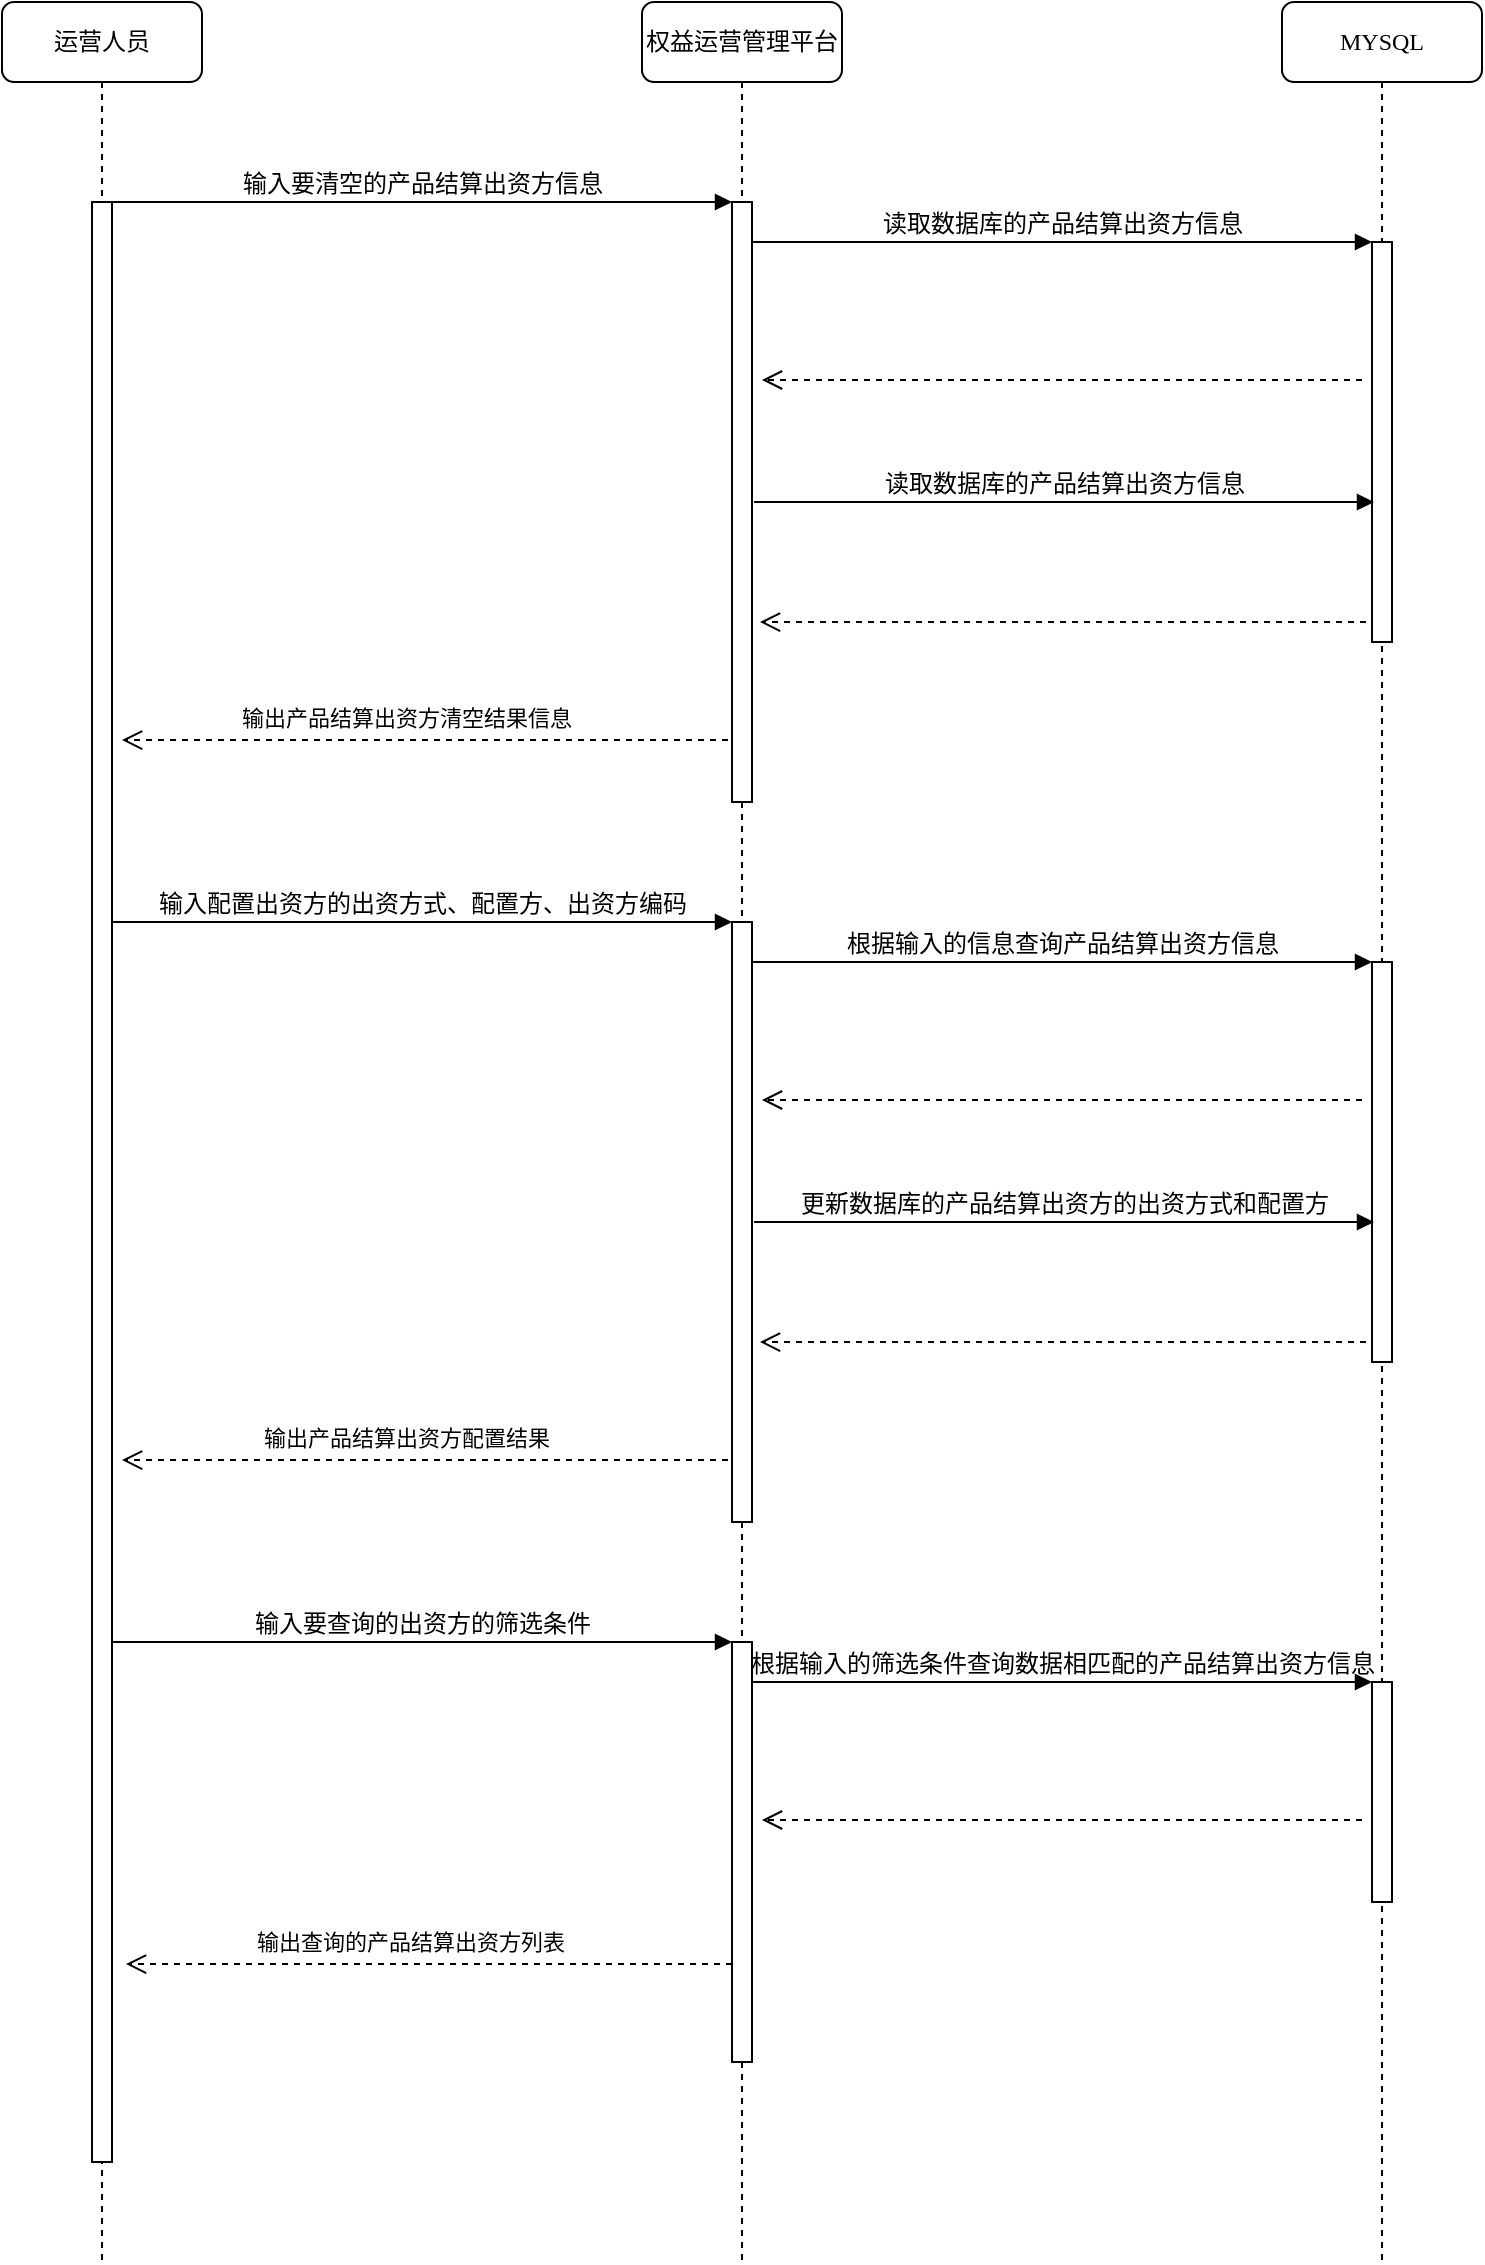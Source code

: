 <mxfile version="14.4.3" type="github" pages="7">
  <diagram name="产品结算出资方清空配置" id="13e1069c-82ec-6db2-03f1-153e76fe0fe0">
    <mxGraphModel dx="2042" dy="582" grid="1" gridSize="10" guides="1" tooltips="1" connect="1" arrows="1" fold="1" page="1" pageScale="1" pageWidth="1100" pageHeight="850" background="#ffffff" math="0" shadow="0">
      <root>
        <mxCell id="0" />
        <mxCell id="1" parent="0" />
        <mxCell id="7baba1c4bc27f4b0-2" value="权益运营管理平台" style="shape=umlLifeline;perimeter=lifelinePerimeter;whiteSpace=wrap;html=1;container=1;collapsible=0;recursiveResize=0;outlineConnect=0;rounded=1;shadow=0;comic=0;labelBackgroundColor=none;strokeWidth=1;fontFamily=Verdana;fontSize=12;align=center;" parent="1" vertex="1">
          <mxGeometry x="240" y="80" width="100" height="1130" as="geometry" />
        </mxCell>
        <mxCell id="7baba1c4bc27f4b0-10" value="" style="html=1;points=[];perimeter=orthogonalPerimeter;rounded=0;shadow=0;comic=0;labelBackgroundColor=none;strokeWidth=1;fontFamily=Verdana;fontSize=12;align=center;" parent="7baba1c4bc27f4b0-2" vertex="1">
          <mxGeometry x="45" y="100" width="10" height="300" as="geometry" />
        </mxCell>
        <mxCell id="7baba1c4bc27f4b0-3" value="MYSQL" style="shape=umlLifeline;perimeter=lifelinePerimeter;whiteSpace=wrap;html=1;container=1;collapsible=0;recursiveResize=0;outlineConnect=0;rounded=1;shadow=0;comic=0;labelBackgroundColor=none;strokeWidth=1;fontFamily=Verdana;fontSize=12;align=center;" parent="1" vertex="1">
          <mxGeometry x="560" y="80" width="100" height="1130" as="geometry" />
        </mxCell>
        <mxCell id="7baba1c4bc27f4b0-13" value="" style="html=1;points=[];perimeter=orthogonalPerimeter;rounded=0;shadow=0;comic=0;labelBackgroundColor=none;strokeWidth=1;fontFamily=Verdana;fontSize=12;align=center;" parent="7baba1c4bc27f4b0-3" vertex="1">
          <mxGeometry x="45" y="120" width="10" height="200" as="geometry" />
        </mxCell>
        <mxCell id="7baba1c4bc27f4b0-8" value="运营人员" style="shape=umlLifeline;perimeter=lifelinePerimeter;whiteSpace=wrap;html=1;container=1;collapsible=0;recursiveResize=0;outlineConnect=0;rounded=1;shadow=0;comic=0;labelBackgroundColor=none;strokeWidth=1;fontFamily=Verdana;fontSize=12;align=center;" parent="1" vertex="1">
          <mxGeometry x="-80" y="80" width="100" height="1130" as="geometry" />
        </mxCell>
        <mxCell id="7baba1c4bc27f4b0-9" value="" style="html=1;points=[];perimeter=orthogonalPerimeter;rounded=0;shadow=0;comic=0;labelBackgroundColor=none;strokeWidth=1;fontFamily=Verdana;fontSize=12;align=center;" parent="7baba1c4bc27f4b0-8" vertex="1">
          <mxGeometry x="45" y="100" width="10" height="980" as="geometry" />
        </mxCell>
        <mxCell id="7baba1c4bc27f4b0-11" value="输入要清空的产品结算出资方信息" style="html=1;verticalAlign=bottom;endArrow=block;entryX=0;entryY=0;labelBackgroundColor=none;fontFamily=Verdana;fontSize=12;edgeStyle=elbowEdgeStyle;elbow=vertical;" parent="1" source="7baba1c4bc27f4b0-9" target="7baba1c4bc27f4b0-10" edge="1">
          <mxGeometry relative="1" as="geometry">
            <mxPoint x="220" y="190" as="sourcePoint" />
          </mxGeometry>
        </mxCell>
        <mxCell id="7baba1c4bc27f4b0-14" value="读取数据库的产品结算出资方信息" style="html=1;verticalAlign=bottom;endArrow=block;entryX=0;entryY=0;labelBackgroundColor=none;fontFamily=Verdana;fontSize=12;edgeStyle=elbowEdgeStyle;elbow=vertical;" parent="1" source="7baba1c4bc27f4b0-10" target="7baba1c4bc27f4b0-13" edge="1">
          <mxGeometry relative="1" as="geometry">
            <mxPoint x="370" y="200" as="sourcePoint" />
          </mxGeometry>
        </mxCell>
        <mxCell id="QOEBCdGg7BkUxKvmKy8q-4" value="" style="html=1;verticalAlign=bottom;endArrow=open;dashed=1;endSize=8;" parent="1" edge="1">
          <mxGeometry relative="1" as="geometry">
            <mxPoint x="600" y="269" as="sourcePoint" />
            <mxPoint x="300" y="269" as="targetPoint" />
          </mxGeometry>
        </mxCell>
        <mxCell id="QOEBCdGg7BkUxKvmKy8q-6" value="读取数据库的产品结算出资方信息" style="html=1;verticalAlign=bottom;endArrow=block;entryX=0;entryY=0;labelBackgroundColor=none;fontFamily=Verdana;fontSize=12;edgeStyle=elbowEdgeStyle;elbow=vertical;" parent="1" edge="1">
          <mxGeometry relative="1" as="geometry">
            <mxPoint x="296" y="330" as="sourcePoint" />
            <mxPoint x="606" y="330.0" as="targetPoint" />
          </mxGeometry>
        </mxCell>
        <mxCell id="QOEBCdGg7BkUxKvmKy8q-7" value="" style="html=1;verticalAlign=bottom;endArrow=open;dashed=1;endSize=8;entryX=1.2;entryY=0.387;entryDx=0;entryDy=0;entryPerimeter=0;" parent="1" edge="1">
          <mxGeometry relative="1" as="geometry">
            <mxPoint x="602" y="390" as="sourcePoint" />
            <mxPoint x="299" y="390.01" as="targetPoint" />
          </mxGeometry>
        </mxCell>
        <mxCell id="QOEBCdGg7BkUxKvmKy8q-10" value="" style="html=1;verticalAlign=bottom;endArrow=open;dashed=1;endSize=8;entryX=1.2;entryY=0.387;entryDx=0;entryDy=0;entryPerimeter=0;" parent="1" edge="1">
          <mxGeometry relative="1" as="geometry">
            <mxPoint x="283" y="449" as="sourcePoint" />
            <mxPoint x="-20" y="449.01" as="targetPoint" />
          </mxGeometry>
        </mxCell>
        <mxCell id="QOEBCdGg7BkUxKvmKy8q-11" value="输出产品结算出资方清空结果信息" style="edgeLabel;html=1;align=center;verticalAlign=middle;resizable=0;points=[];" parent="QOEBCdGg7BkUxKvmKy8q-10" vertex="1" connectable="0">
          <mxGeometry x="0.102" y="-1" relative="1" as="geometry">
            <mxPoint x="6" y="-10.01" as="offset" />
          </mxGeometry>
        </mxCell>
        <mxCell id="QOEBCdGg7BkUxKvmKy8q-17" value="" style="html=1;points=[];perimeter=orthogonalPerimeter;rounded=0;shadow=0;comic=0;labelBackgroundColor=none;strokeWidth=1;fontFamily=Verdana;fontSize=12;align=center;" parent="1" vertex="1">
          <mxGeometry x="285" y="540" width="10" height="300" as="geometry" />
        </mxCell>
        <mxCell id="QOEBCdGg7BkUxKvmKy8q-18" value="" style="html=1;points=[];perimeter=orthogonalPerimeter;rounded=0;shadow=0;comic=0;labelBackgroundColor=none;strokeWidth=1;fontFamily=Verdana;fontSize=12;align=center;" parent="1" vertex="1">
          <mxGeometry x="605" y="560" width="10" height="200" as="geometry" />
        </mxCell>
        <mxCell id="QOEBCdGg7BkUxKvmKy8q-19" value="输入配置出资方的出资方式、配置方、出资方编码" style="html=1;verticalAlign=bottom;endArrow=block;entryX=0;entryY=0;labelBackgroundColor=none;fontFamily=Verdana;fontSize=12;edgeStyle=elbowEdgeStyle;elbow=vertical;" parent="1" target="QOEBCdGg7BkUxKvmKy8q-17" edge="1">
          <mxGeometry relative="1" as="geometry">
            <mxPoint x="-25" y="540" as="sourcePoint" />
          </mxGeometry>
        </mxCell>
        <mxCell id="QOEBCdGg7BkUxKvmKy8q-20" value="根据输入的信息查询产品结算出资方信息" style="html=1;verticalAlign=bottom;endArrow=block;entryX=0;entryY=0;labelBackgroundColor=none;fontFamily=Verdana;fontSize=12;edgeStyle=elbowEdgeStyle;elbow=vertical;" parent="1" source="QOEBCdGg7BkUxKvmKy8q-17" target="QOEBCdGg7BkUxKvmKy8q-18" edge="1">
          <mxGeometry relative="1" as="geometry">
            <mxPoint x="370" y="560" as="sourcePoint" />
          </mxGeometry>
        </mxCell>
        <mxCell id="QOEBCdGg7BkUxKvmKy8q-21" value="" style="html=1;verticalAlign=bottom;endArrow=open;dashed=1;endSize=8;" parent="1" edge="1">
          <mxGeometry relative="1" as="geometry">
            <mxPoint x="600" y="629" as="sourcePoint" />
            <mxPoint x="300" y="629" as="targetPoint" />
          </mxGeometry>
        </mxCell>
        <mxCell id="QOEBCdGg7BkUxKvmKy8q-22" value="更新数据库的产品结算出资方的出资方式和配置方" style="html=1;verticalAlign=bottom;endArrow=block;entryX=0;entryY=0;labelBackgroundColor=none;fontFamily=Verdana;fontSize=12;edgeStyle=elbowEdgeStyle;elbow=vertical;" parent="1" edge="1">
          <mxGeometry relative="1" as="geometry">
            <mxPoint x="296" y="690" as="sourcePoint" />
            <mxPoint x="606" y="690.0" as="targetPoint" />
          </mxGeometry>
        </mxCell>
        <mxCell id="QOEBCdGg7BkUxKvmKy8q-23" value="" style="html=1;verticalAlign=bottom;endArrow=open;dashed=1;endSize=8;entryX=1.2;entryY=0.387;entryDx=0;entryDy=0;entryPerimeter=0;" parent="1" edge="1">
          <mxGeometry relative="1" as="geometry">
            <mxPoint x="602" y="750" as="sourcePoint" />
            <mxPoint x="299" y="750.01" as="targetPoint" />
          </mxGeometry>
        </mxCell>
        <mxCell id="QOEBCdGg7BkUxKvmKy8q-24" value="" style="html=1;verticalAlign=bottom;endArrow=open;dashed=1;endSize=8;entryX=1.2;entryY=0.387;entryDx=0;entryDy=0;entryPerimeter=0;" parent="1" edge="1">
          <mxGeometry relative="1" as="geometry">
            <mxPoint x="283" y="809" as="sourcePoint" />
            <mxPoint x="-20" y="809.01" as="targetPoint" />
          </mxGeometry>
        </mxCell>
        <mxCell id="QOEBCdGg7BkUxKvmKy8q-25" value="输出产品结算出资方配置结果" style="edgeLabel;html=1;align=center;verticalAlign=middle;resizable=0;points=[];" parent="QOEBCdGg7BkUxKvmKy8q-24" vertex="1" connectable="0">
          <mxGeometry x="0.102" y="-1" relative="1" as="geometry">
            <mxPoint x="6" y="-10.01" as="offset" />
          </mxGeometry>
        </mxCell>
        <mxCell id="QOEBCdGg7BkUxKvmKy8q-35" value="" style="html=1;points=[];perimeter=orthogonalPerimeter;rounded=0;shadow=0;comic=0;labelBackgroundColor=none;strokeWidth=1;fontFamily=Verdana;fontSize=12;align=center;" parent="1" vertex="1">
          <mxGeometry x="285" y="900" width="10" height="210" as="geometry" />
        </mxCell>
        <mxCell id="QOEBCdGg7BkUxKvmKy8q-36" value="" style="html=1;points=[];perimeter=orthogonalPerimeter;rounded=0;shadow=0;comic=0;labelBackgroundColor=none;strokeWidth=1;fontFamily=Verdana;fontSize=12;align=center;" parent="1" vertex="1">
          <mxGeometry x="605" y="920" width="10" height="110" as="geometry" />
        </mxCell>
        <mxCell id="QOEBCdGg7BkUxKvmKy8q-37" value="输入要查询的出资方的筛选条件" style="html=1;verticalAlign=bottom;endArrow=block;entryX=0;entryY=0;labelBackgroundColor=none;fontFamily=Verdana;fontSize=12;edgeStyle=elbowEdgeStyle;elbow=vertical;" parent="1" target="QOEBCdGg7BkUxKvmKy8q-35" edge="1">
          <mxGeometry relative="1" as="geometry">
            <mxPoint x="-25" y="900" as="sourcePoint" />
          </mxGeometry>
        </mxCell>
        <mxCell id="QOEBCdGg7BkUxKvmKy8q-38" value="根据输入的筛选条件查询数据相匹配的产品结算出资方信息" style="html=1;verticalAlign=bottom;endArrow=block;entryX=0;entryY=0;labelBackgroundColor=none;fontFamily=Verdana;fontSize=12;edgeStyle=elbowEdgeStyle;elbow=vertical;" parent="1" source="QOEBCdGg7BkUxKvmKy8q-35" target="QOEBCdGg7BkUxKvmKy8q-36" edge="1">
          <mxGeometry relative="1" as="geometry">
            <mxPoint x="370" y="920" as="sourcePoint" />
          </mxGeometry>
        </mxCell>
        <mxCell id="QOEBCdGg7BkUxKvmKy8q-39" value="" style="html=1;verticalAlign=bottom;endArrow=open;dashed=1;endSize=8;" parent="1" edge="1">
          <mxGeometry relative="1" as="geometry">
            <mxPoint x="600" y="989" as="sourcePoint" />
            <mxPoint x="300" y="989" as="targetPoint" />
          </mxGeometry>
        </mxCell>
        <mxCell id="QOEBCdGg7BkUxKvmKy8q-42" value="" style="html=1;verticalAlign=bottom;endArrow=open;dashed=1;endSize=8;entryX=1.2;entryY=0.387;entryDx=0;entryDy=0;entryPerimeter=0;" parent="1" edge="1">
          <mxGeometry relative="1" as="geometry">
            <mxPoint x="285" y="1061" as="sourcePoint" />
            <mxPoint x="-18" y="1061.01" as="targetPoint" />
          </mxGeometry>
        </mxCell>
        <mxCell id="QOEBCdGg7BkUxKvmKy8q-43" value="输出查询的产品结算出资方列表" style="edgeLabel;html=1;align=center;verticalAlign=middle;resizable=0;points=[];" parent="QOEBCdGg7BkUxKvmKy8q-42" vertex="1" connectable="0">
          <mxGeometry x="0.102" y="-1" relative="1" as="geometry">
            <mxPoint x="6" y="-10.01" as="offset" />
          </mxGeometry>
        </mxCell>
      </root>
    </mxGraphModel>
  </diagram>
  <diagram id="PsRtgLJzF0TQro7y4MLt" name="结算出资方导入功能">
    <mxGraphModel dx="1769" dy="582" grid="1" gridSize="10" guides="1" tooltips="1" connect="1" arrows="1" fold="1" page="1" pageScale="1" pageWidth="827" pageHeight="1169" math="0" shadow="0">
      <root>
        <mxCell id="k_qzTdcDjcWE_h4hIg0c-0" />
        <mxCell id="k_qzTdcDjcWE_h4hIg0c-1" parent="k_qzTdcDjcWE_h4hIg0c-0" />
        <mxCell id="rMkSkto-XCq4qBdDDRPG-0" value="权益运营管理平台" style="shape=umlLifeline;perimeter=lifelinePerimeter;whiteSpace=wrap;html=1;container=1;collapsible=0;recursiveResize=0;outlineConnect=0;rounded=1;shadow=0;comic=0;labelBackgroundColor=none;strokeWidth=1;fontFamily=Verdana;fontSize=12;align=center;" parent="k_qzTdcDjcWE_h4hIg0c-1" vertex="1">
          <mxGeometry x="240" y="80" width="100" height="1130" as="geometry" />
        </mxCell>
        <mxCell id="rMkSkto-XCq4qBdDDRPG-1" value="" style="html=1;points=[];perimeter=orthogonalPerimeter;rounded=0;shadow=0;comic=0;labelBackgroundColor=none;strokeWidth=1;fontFamily=Verdana;fontSize=12;align=center;" parent="rMkSkto-XCq4qBdDDRPG-0" vertex="1">
          <mxGeometry x="45" y="100" width="10" height="180" as="geometry" />
        </mxCell>
        <mxCell id="rMkSkto-XCq4qBdDDRPG-2" value="MYSQL" style="shape=umlLifeline;perimeter=lifelinePerimeter;whiteSpace=wrap;html=1;container=1;collapsible=0;recursiveResize=0;outlineConnect=0;rounded=1;shadow=0;comic=0;labelBackgroundColor=none;strokeWidth=1;fontFamily=Verdana;fontSize=12;align=center;" parent="k_qzTdcDjcWE_h4hIg0c-1" vertex="1">
          <mxGeometry x="560" y="80" width="100" height="1130" as="geometry" />
        </mxCell>
        <mxCell id="rMkSkto-XCq4qBdDDRPG-3" value="" style="html=1;points=[];perimeter=orthogonalPerimeter;rounded=0;shadow=0;comic=0;labelBackgroundColor=none;strokeWidth=1;fontFamily=Verdana;fontSize=12;align=center;" parent="rMkSkto-XCq4qBdDDRPG-2" vertex="1">
          <mxGeometry x="45" y="120" width="10" height="110" as="geometry" />
        </mxCell>
        <mxCell id="rMkSkto-XCq4qBdDDRPG-4" value="运营人员" style="shape=umlLifeline;perimeter=lifelinePerimeter;whiteSpace=wrap;html=1;container=1;collapsible=0;recursiveResize=0;outlineConnect=0;rounded=1;shadow=0;comic=0;labelBackgroundColor=none;strokeWidth=1;fontFamily=Verdana;fontSize=12;align=center;" parent="k_qzTdcDjcWE_h4hIg0c-1" vertex="1">
          <mxGeometry x="-80" y="80" width="100" height="1130" as="geometry" />
        </mxCell>
        <mxCell id="rMkSkto-XCq4qBdDDRPG-5" value="" style="html=1;points=[];perimeter=orthogonalPerimeter;rounded=0;shadow=0;comic=0;labelBackgroundColor=none;strokeWidth=1;fontFamily=Verdana;fontSize=12;align=center;" parent="rMkSkto-XCq4qBdDDRPG-4" vertex="1">
          <mxGeometry x="45" y="100" width="10" height="980" as="geometry" />
        </mxCell>
        <mxCell id="rMkSkto-XCq4qBdDDRPG-6" value="输入要下载的结算出资方导入模版编码" style="html=1;verticalAlign=bottom;endArrow=block;entryX=0;entryY=0;labelBackgroundColor=none;fontFamily=Verdana;fontSize=12;edgeStyle=elbowEdgeStyle;elbow=vertical;" parent="k_qzTdcDjcWE_h4hIg0c-1" source="rMkSkto-XCq4qBdDDRPG-5" target="rMkSkto-XCq4qBdDDRPG-1" edge="1">
          <mxGeometry relative="1" as="geometry">
            <mxPoint x="220" y="190" as="sourcePoint" />
          </mxGeometry>
        </mxCell>
        <mxCell id="rMkSkto-XCq4qBdDDRPG-7" value="根据输入的结算出资方导入模版编码&lt;br&gt;查询数据相对应的导入模板文件" style="html=1;verticalAlign=bottom;endArrow=block;entryX=0;entryY=0;labelBackgroundColor=none;fontFamily=Verdana;fontSize=12;edgeStyle=elbowEdgeStyle;elbow=vertical;" parent="k_qzTdcDjcWE_h4hIg0c-1" source="rMkSkto-XCq4qBdDDRPG-1" target="rMkSkto-XCq4qBdDDRPG-3" edge="1">
          <mxGeometry relative="1" as="geometry">
            <mxPoint x="370" y="200" as="sourcePoint" />
          </mxGeometry>
        </mxCell>
        <mxCell id="rMkSkto-XCq4qBdDDRPG-8" value="" style="html=1;verticalAlign=bottom;endArrow=open;dashed=1;endSize=8;" parent="k_qzTdcDjcWE_h4hIg0c-1" edge="1">
          <mxGeometry relative="1" as="geometry">
            <mxPoint x="600" y="269" as="sourcePoint" />
            <mxPoint x="300" y="269" as="targetPoint" />
          </mxGeometry>
        </mxCell>
        <mxCell id="rMkSkto-XCq4qBdDDRPG-11" value="" style="html=1;verticalAlign=bottom;endArrow=open;dashed=1;endSize=8;entryX=1.2;entryY=0.387;entryDx=0;entryDy=0;entryPerimeter=0;" parent="k_qzTdcDjcWE_h4hIg0c-1" edge="1">
          <mxGeometry relative="1" as="geometry">
            <mxPoint x="278" y="340" as="sourcePoint" />
            <mxPoint x="-25" y="340.01" as="targetPoint" />
          </mxGeometry>
        </mxCell>
        <mxCell id="rMkSkto-XCq4qBdDDRPG-12" value="输出结算出资方导入模版文件" style="edgeLabel;html=1;align=center;verticalAlign=middle;resizable=0;points=[];" parent="rMkSkto-XCq4qBdDDRPG-11" vertex="1" connectable="0">
          <mxGeometry x="0.102" y="-1" relative="1" as="geometry">
            <mxPoint x="6" y="-10.01" as="offset" />
          </mxGeometry>
        </mxCell>
        <mxCell id="rMkSkto-XCq4qBdDDRPG-13" value="" style="html=1;points=[];perimeter=orthogonalPerimeter;rounded=0;shadow=0;comic=0;labelBackgroundColor=none;strokeWidth=1;fontFamily=Verdana;fontSize=12;align=center;" parent="k_qzTdcDjcWE_h4hIg0c-1" vertex="1">
          <mxGeometry x="285" y="468" width="10" height="300" as="geometry" />
        </mxCell>
        <mxCell id="rMkSkto-XCq4qBdDDRPG-14" value="" style="html=1;points=[];perimeter=orthogonalPerimeter;rounded=0;shadow=0;comic=0;labelBackgroundColor=none;strokeWidth=1;fontFamily=Verdana;fontSize=12;align=center;" parent="k_qzTdcDjcWE_h4hIg0c-1" vertex="1">
          <mxGeometry x="605" y="488" width="10" height="200" as="geometry" />
        </mxCell>
        <mxCell id="rMkSkto-XCq4qBdDDRPG-15" value="输入要导入的结算出资方文件" style="html=1;verticalAlign=bottom;endArrow=block;entryX=0;entryY=0;labelBackgroundColor=none;fontFamily=Verdana;fontSize=12;edgeStyle=elbowEdgeStyle;elbow=vertical;" parent="k_qzTdcDjcWE_h4hIg0c-1" target="rMkSkto-XCq4qBdDDRPG-13" edge="1">
          <mxGeometry relative="1" as="geometry">
            <mxPoint x="-25" y="468" as="sourcePoint" />
          </mxGeometry>
        </mxCell>
        <mxCell id="rMkSkto-XCq4qBdDDRPG-16" value="读取数据库的产品信息" style="html=1;verticalAlign=bottom;endArrow=block;entryX=0;entryY=0;labelBackgroundColor=none;fontFamily=Verdana;fontSize=12;edgeStyle=elbowEdgeStyle;elbow=vertical;" parent="k_qzTdcDjcWE_h4hIg0c-1" source="rMkSkto-XCq4qBdDDRPG-13" target="rMkSkto-XCq4qBdDDRPG-14" edge="1">
          <mxGeometry relative="1" as="geometry">
            <mxPoint x="370" y="488" as="sourcePoint" />
          </mxGeometry>
        </mxCell>
        <mxCell id="rMkSkto-XCq4qBdDDRPG-17" value="" style="html=1;verticalAlign=bottom;endArrow=open;dashed=1;endSize=8;" parent="k_qzTdcDjcWE_h4hIg0c-1" edge="1">
          <mxGeometry relative="1" as="geometry">
            <mxPoint x="600" y="557" as="sourcePoint" />
            <mxPoint x="300" y="557" as="targetPoint" />
          </mxGeometry>
        </mxCell>
        <mxCell id="rMkSkto-XCq4qBdDDRPG-18" value="将结算出资方的数据写入到数据中" style="html=1;verticalAlign=bottom;endArrow=block;entryX=0;entryY=0;labelBackgroundColor=none;fontFamily=Verdana;fontSize=12;edgeStyle=elbowEdgeStyle;elbow=vertical;" parent="k_qzTdcDjcWE_h4hIg0c-1" edge="1">
          <mxGeometry relative="1" as="geometry">
            <mxPoint x="296" y="618" as="sourcePoint" />
            <mxPoint x="606" y="618.0" as="targetPoint" />
          </mxGeometry>
        </mxCell>
        <mxCell id="rMkSkto-XCq4qBdDDRPG-19" value="" style="html=1;verticalAlign=bottom;endArrow=open;dashed=1;endSize=8;entryX=1.2;entryY=0.387;entryDx=0;entryDy=0;entryPerimeter=0;" parent="k_qzTdcDjcWE_h4hIg0c-1" edge="1">
          <mxGeometry relative="1" as="geometry">
            <mxPoint x="602" y="678" as="sourcePoint" />
            <mxPoint x="299" y="678.01" as="targetPoint" />
          </mxGeometry>
        </mxCell>
        <mxCell id="rMkSkto-XCq4qBdDDRPG-20" value="" style="html=1;verticalAlign=bottom;endArrow=open;dashed=1;endSize=8;entryX=1.2;entryY=0.387;entryDx=0;entryDy=0;entryPerimeter=0;" parent="k_qzTdcDjcWE_h4hIg0c-1" edge="1">
          <mxGeometry relative="1" as="geometry">
            <mxPoint x="283" y="737" as="sourcePoint" />
            <mxPoint x="-20" y="737.01" as="targetPoint" />
          </mxGeometry>
        </mxCell>
        <mxCell id="rMkSkto-XCq4qBdDDRPG-21" value="输出结算出资方导入结果" style="edgeLabel;html=1;align=center;verticalAlign=middle;resizable=0;points=[];" parent="rMkSkto-XCq4qBdDDRPG-20" vertex="1" connectable="0">
          <mxGeometry x="0.102" y="-1" relative="1" as="geometry">
            <mxPoint x="6" y="-10.01" as="offset" />
          </mxGeometry>
        </mxCell>
        <mxCell id="rMkSkto-XCq4qBdDDRPG-22" value="" style="html=1;points=[];perimeter=orthogonalPerimeter;rounded=0;shadow=0;comic=0;labelBackgroundColor=none;strokeWidth=1;fontFamily=Verdana;fontSize=12;align=center;" parent="k_qzTdcDjcWE_h4hIg0c-1" vertex="1">
          <mxGeometry x="285" y="900" width="10" height="210" as="geometry" />
        </mxCell>
        <mxCell id="rMkSkto-XCq4qBdDDRPG-23" value="" style="html=1;points=[];perimeter=orthogonalPerimeter;rounded=0;shadow=0;comic=0;labelBackgroundColor=none;strokeWidth=1;fontFamily=Verdana;fontSize=12;align=center;" parent="k_qzTdcDjcWE_h4hIg0c-1" vertex="1">
          <mxGeometry x="605" y="920" width="10" height="110" as="geometry" />
        </mxCell>
        <mxCell id="rMkSkto-XCq4qBdDDRPG-24" value="输入要下载的文件信息" style="html=1;verticalAlign=bottom;endArrow=block;entryX=0;entryY=0;labelBackgroundColor=none;fontFamily=Verdana;fontSize=12;edgeStyle=elbowEdgeStyle;elbow=vertical;" parent="k_qzTdcDjcWE_h4hIg0c-1" target="rMkSkto-XCq4qBdDDRPG-22" edge="1">
          <mxGeometry relative="1" as="geometry">
            <mxPoint x="-25" y="900" as="sourcePoint" />
          </mxGeometry>
        </mxCell>
        <mxCell id="rMkSkto-XCq4qBdDDRPG-25" value="查询数据导入失败的出资方信息" style="html=1;verticalAlign=bottom;endArrow=block;entryX=0;entryY=0;labelBackgroundColor=none;fontFamily=Verdana;fontSize=12;edgeStyle=elbowEdgeStyle;elbow=vertical;" parent="k_qzTdcDjcWE_h4hIg0c-1" source="rMkSkto-XCq4qBdDDRPG-22" target="rMkSkto-XCq4qBdDDRPG-23" edge="1">
          <mxGeometry relative="1" as="geometry">
            <mxPoint x="370" y="920" as="sourcePoint" />
          </mxGeometry>
        </mxCell>
        <mxCell id="rMkSkto-XCq4qBdDDRPG-26" value="" style="html=1;verticalAlign=bottom;endArrow=open;dashed=1;endSize=8;" parent="k_qzTdcDjcWE_h4hIg0c-1" edge="1">
          <mxGeometry relative="1" as="geometry">
            <mxPoint x="600" y="989" as="sourcePoint" />
            <mxPoint x="300" y="989" as="targetPoint" />
          </mxGeometry>
        </mxCell>
        <mxCell id="rMkSkto-XCq4qBdDDRPG-27" value="" style="html=1;verticalAlign=bottom;endArrow=open;dashed=1;endSize=8;entryX=1.2;entryY=0.387;entryDx=0;entryDy=0;entryPerimeter=0;" parent="k_qzTdcDjcWE_h4hIg0c-1" edge="1">
          <mxGeometry relative="1" as="geometry">
            <mxPoint x="285" y="1061" as="sourcePoint" />
            <mxPoint x="-18" y="1061.01" as="targetPoint" />
          </mxGeometry>
        </mxCell>
        <mxCell id="rMkSkto-XCq4qBdDDRPG-28" value="输出结算出资方错误文件" style="edgeLabel;html=1;align=center;verticalAlign=middle;resizable=0;points=[];" parent="rMkSkto-XCq4qBdDDRPG-27" vertex="1" connectable="0">
          <mxGeometry x="0.102" y="-1" relative="1" as="geometry">
            <mxPoint x="6" y="-10.01" as="offset" />
          </mxGeometry>
        </mxCell>
      </root>
    </mxGraphModel>
  </diagram>
  <diagram id="wCrynmikJ0dwpKV9LRYc" name="结算出资方导出功能">
    <mxGraphModel dx="1769" dy="582" grid="1" gridSize="10" guides="1" tooltips="1" connect="1" arrows="1" fold="1" page="1" pageScale="1" pageWidth="827" pageHeight="1169" math="0" shadow="0">
      <root>
        <mxCell id="6DVitzfJwe-lK0E2fQCb-0" />
        <mxCell id="6DVitzfJwe-lK0E2fQCb-1" parent="6DVitzfJwe-lK0E2fQCb-0" />
        <mxCell id="SPoO85lyrGOI-U9evigJ-0" value="权益运营管理平台" style="shape=umlLifeline;perimeter=lifelinePerimeter;whiteSpace=wrap;html=1;container=1;collapsible=0;recursiveResize=0;outlineConnect=0;rounded=1;shadow=0;comic=0;labelBackgroundColor=none;strokeWidth=1;fontFamily=Verdana;fontSize=12;align=center;" parent="6DVitzfJwe-lK0E2fQCb-1" vertex="1">
          <mxGeometry x="240" y="80" width="100" height="370" as="geometry" />
        </mxCell>
        <mxCell id="SPoO85lyrGOI-U9evigJ-1" value="" style="html=1;points=[];perimeter=orthogonalPerimeter;rounded=0;shadow=0;comic=0;labelBackgroundColor=none;strokeWidth=1;fontFamily=Verdana;fontSize=12;align=center;" parent="SPoO85lyrGOI-U9evigJ-0" vertex="1">
          <mxGeometry x="45" y="100" width="10" height="180" as="geometry" />
        </mxCell>
        <mxCell id="SPoO85lyrGOI-U9evigJ-2" value="MYSQL" style="shape=umlLifeline;perimeter=lifelinePerimeter;whiteSpace=wrap;html=1;container=1;collapsible=0;recursiveResize=0;outlineConnect=0;rounded=1;shadow=0;comic=0;labelBackgroundColor=none;strokeWidth=1;fontFamily=Verdana;fontSize=12;align=center;" parent="6DVitzfJwe-lK0E2fQCb-1" vertex="1">
          <mxGeometry x="560" y="80" width="100" height="360" as="geometry" />
        </mxCell>
        <mxCell id="SPoO85lyrGOI-U9evigJ-3" value="" style="html=1;points=[];perimeter=orthogonalPerimeter;rounded=0;shadow=0;comic=0;labelBackgroundColor=none;strokeWidth=1;fontFamily=Verdana;fontSize=12;align=center;" parent="SPoO85lyrGOI-U9evigJ-2" vertex="1">
          <mxGeometry x="45" y="120" width="10" height="110" as="geometry" />
        </mxCell>
        <mxCell id="SPoO85lyrGOI-U9evigJ-4" value="运营人员" style="shape=umlLifeline;perimeter=lifelinePerimeter;whiteSpace=wrap;html=1;container=1;collapsible=0;recursiveResize=0;outlineConnect=0;rounded=1;shadow=0;comic=0;labelBackgroundColor=none;strokeWidth=1;fontFamily=Verdana;fontSize=12;align=center;" parent="6DVitzfJwe-lK0E2fQCb-1" vertex="1">
          <mxGeometry x="-80" y="80" width="100" height="370" as="geometry" />
        </mxCell>
        <mxCell id="SPoO85lyrGOI-U9evigJ-5" value="" style="html=1;points=[];perimeter=orthogonalPerimeter;rounded=0;shadow=0;comic=0;labelBackgroundColor=none;strokeWidth=1;fontFamily=Verdana;fontSize=12;align=center;" parent="SPoO85lyrGOI-U9evigJ-4" vertex="1">
          <mxGeometry x="45" y="100" width="10" height="230" as="geometry" />
        </mxCell>
        <mxCell id="SPoO85lyrGOI-U9evigJ-6" value="输入要导出的文件的信息" style="html=1;verticalAlign=bottom;endArrow=block;entryX=0;entryY=0;labelBackgroundColor=none;fontFamily=Verdana;fontSize=12;edgeStyle=elbowEdgeStyle;elbow=vertical;" parent="6DVitzfJwe-lK0E2fQCb-1" source="SPoO85lyrGOI-U9evigJ-5" target="SPoO85lyrGOI-U9evigJ-1" edge="1">
          <mxGeometry relative="1" as="geometry">
            <mxPoint x="220" y="190" as="sourcePoint" />
          </mxGeometry>
        </mxCell>
        <mxCell id="SPoO85lyrGOI-U9evigJ-7" value="根据输入的文件信息读取数据库中出资方的信息" style="html=1;verticalAlign=bottom;endArrow=block;entryX=0;entryY=0;labelBackgroundColor=none;fontFamily=Verdana;fontSize=12;edgeStyle=elbowEdgeStyle;elbow=vertical;" parent="6DVitzfJwe-lK0E2fQCb-1" source="SPoO85lyrGOI-U9evigJ-1" target="SPoO85lyrGOI-U9evigJ-3" edge="1">
          <mxGeometry relative="1" as="geometry">
            <mxPoint x="370" y="200" as="sourcePoint" />
          </mxGeometry>
        </mxCell>
        <mxCell id="SPoO85lyrGOI-U9evigJ-8" value="" style="html=1;verticalAlign=bottom;endArrow=open;dashed=1;endSize=8;" parent="6DVitzfJwe-lK0E2fQCb-1" edge="1">
          <mxGeometry relative="1" as="geometry">
            <mxPoint x="600" y="269" as="sourcePoint" />
            <mxPoint x="300" y="269" as="targetPoint" />
          </mxGeometry>
        </mxCell>
        <mxCell id="SPoO85lyrGOI-U9evigJ-9" value="" style="html=1;verticalAlign=bottom;endArrow=open;dashed=1;endSize=8;entryX=1.2;entryY=0.387;entryDx=0;entryDy=0;entryPerimeter=0;" parent="6DVitzfJwe-lK0E2fQCb-1" edge="1">
          <mxGeometry relative="1" as="geometry">
            <mxPoint x="278" y="340" as="sourcePoint" />
            <mxPoint x="-25" y="340.01" as="targetPoint" />
          </mxGeometry>
        </mxCell>
        <mxCell id="SPoO85lyrGOI-U9evigJ-10" value="输出结算出资方文件" style="edgeLabel;html=1;align=center;verticalAlign=middle;resizable=0;points=[];" parent="SPoO85lyrGOI-U9evigJ-9" vertex="1" connectable="0">
          <mxGeometry x="0.102" y="-1" relative="1" as="geometry">
            <mxPoint x="6" y="-10.01" as="offset" />
          </mxGeometry>
        </mxCell>
      </root>
    </mxGraphModel>
  </diagram>
  <diagram id="1kakWnOgGuS5dGtCIwOG" name="结算凭证出资方维护">
    <mxGraphModel dx="942" dy="582" grid="1" gridSize="10" guides="1" tooltips="1" connect="1" arrows="1" fold="1" page="1" pageScale="1" pageWidth="827" pageHeight="1169" math="0" shadow="0">
      <root>
        <mxCell id="MV5Z5HHi6lFMfyLa0NfC-0" />
        <mxCell id="MV5Z5HHi6lFMfyLa0NfC-1" parent="MV5Z5HHi6lFMfyLa0NfC-0" />
        <mxCell id="Dvsk3EDXBaPgoALpnTQ4-0" value="权益运营中台定时任务服务" style="shape=umlLifeline;perimeter=lifelinePerimeter;whiteSpace=wrap;html=1;container=1;collapsible=0;recursiveResize=0;outlineConnect=0;rounded=1;shadow=0;comic=0;labelBackgroundColor=none;strokeWidth=1;fontFamily=Verdana;fontSize=12;align=center;" parent="MV5Z5HHi6lFMfyLa0NfC-1" vertex="1">
          <mxGeometry x="240" y="80" width="100" height="360" as="geometry" />
        </mxCell>
        <mxCell id="Dvsk3EDXBaPgoALpnTQ4-1" value="" style="html=1;points=[];perimeter=orthogonalPerimeter;rounded=0;shadow=0;comic=0;labelBackgroundColor=none;strokeWidth=1;fontFamily=Verdana;fontSize=12;align=center;" parent="Dvsk3EDXBaPgoALpnTQ4-0" vertex="1">
          <mxGeometry x="45" y="100" width="10" height="180" as="geometry" />
        </mxCell>
        <mxCell id="Dvsk3EDXBaPgoALpnTQ4-2" value="权益运营中台服务" style="shape=umlLifeline;perimeter=lifelinePerimeter;whiteSpace=wrap;html=1;container=1;collapsible=0;recursiveResize=0;outlineConnect=0;rounded=1;shadow=0;comic=0;labelBackgroundColor=none;strokeWidth=1;fontFamily=Verdana;fontSize=12;align=center;" parent="MV5Z5HHi6lFMfyLa0NfC-1" vertex="1">
          <mxGeometry x="560" y="80" width="100" height="360" as="geometry" />
        </mxCell>
        <mxCell id="Dvsk3EDXBaPgoALpnTQ4-3" value="" style="html=1;points=[];perimeter=orthogonalPerimeter;rounded=0;shadow=0;comic=0;labelBackgroundColor=none;strokeWidth=1;fontFamily=Verdana;fontSize=12;align=center;" parent="Dvsk3EDXBaPgoALpnTQ4-2" vertex="1">
          <mxGeometry x="45" y="120" width="10" height="110" as="geometry" />
        </mxCell>
        <mxCell id="Dvsk3EDXBaPgoALpnTQ4-7" value="读取数据库结算凭证信息" style="html=1;verticalAlign=bottom;endArrow=block;entryX=0;entryY=0;labelBackgroundColor=none;fontFamily=Verdana;fontSize=12;edgeStyle=elbowEdgeStyle;elbow=vertical;" parent="MV5Z5HHi6lFMfyLa0NfC-1" source="Dvsk3EDXBaPgoALpnTQ4-1" target="Dvsk3EDXBaPgoALpnTQ4-3" edge="1">
          <mxGeometry relative="1" as="geometry">
            <mxPoint x="370" y="200" as="sourcePoint" />
          </mxGeometry>
        </mxCell>
        <mxCell id="Dvsk3EDXBaPgoALpnTQ4-8" value="输出结算凭证差异" style="html=1;verticalAlign=bottom;endArrow=open;dashed=1;endSize=8;" parent="MV5Z5HHi6lFMfyLa0NfC-1" edge="1">
          <mxGeometry relative="1" as="geometry">
            <mxPoint x="600" y="269" as="sourcePoint" />
            <mxPoint x="300" y="269" as="targetPoint" />
          </mxGeometry>
        </mxCell>
      </root>
    </mxGraphModel>
  </diagram>
  <diagram id="vmpln6GbSauv849eRyp4" name="结算服务获取产品信息">
    <mxGraphModel dx="942" dy="582" grid="1" gridSize="10" guides="1" tooltips="1" connect="1" arrows="1" fold="1" page="1" pageScale="1" pageWidth="827" pageHeight="1169" math="0" shadow="0">
      <root>
        <mxCell id="B-NAO9CWKK2GG6x-53zN-0" />
        <mxCell id="B-NAO9CWKK2GG6x-53zN-1" parent="B-NAO9CWKK2GG6x-53zN-0" />
        <mxCell id="rW7Xxov7mbx2PIAjM40H-0" value="结算服务" style="shape=umlLifeline;perimeter=lifelinePerimeter;whiteSpace=wrap;html=1;container=1;collapsible=0;recursiveResize=0;outlineConnect=0;rounded=1;shadow=0;comic=0;labelBackgroundColor=none;strokeWidth=1;fontFamily=Verdana;fontSize=12;align=center;" parent="B-NAO9CWKK2GG6x-53zN-1" vertex="1">
          <mxGeometry x="240" y="80" width="100" height="360" as="geometry" />
        </mxCell>
        <mxCell id="rW7Xxov7mbx2PIAjM40H-1" value="" style="html=1;points=[];perimeter=orthogonalPerimeter;rounded=0;shadow=0;comic=0;labelBackgroundColor=none;strokeWidth=1;fontFamily=Verdana;fontSize=12;align=center;" parent="rW7Xxov7mbx2PIAjM40H-0" vertex="1">
          <mxGeometry x="45" y="100" width="10" height="180" as="geometry" />
        </mxCell>
        <mxCell id="rW7Xxov7mbx2PIAjM40H-2" value="产品服务" style="shape=umlLifeline;perimeter=lifelinePerimeter;whiteSpace=wrap;html=1;container=1;collapsible=0;recursiveResize=0;outlineConnect=0;rounded=1;shadow=0;comic=0;labelBackgroundColor=none;strokeWidth=1;fontFamily=Verdana;fontSize=12;align=center;" parent="B-NAO9CWKK2GG6x-53zN-1" vertex="1">
          <mxGeometry x="560" y="80" width="100" height="360" as="geometry" />
        </mxCell>
        <mxCell id="rW7Xxov7mbx2PIAjM40H-3" value="" style="html=1;points=[];perimeter=orthogonalPerimeter;rounded=0;shadow=0;comic=0;labelBackgroundColor=none;strokeWidth=1;fontFamily=Verdana;fontSize=12;align=center;" parent="rW7Xxov7mbx2PIAjM40H-2" vertex="1">
          <mxGeometry x="45" y="120" width="10" height="110" as="geometry" />
        </mxCell>
        <mxCell id="rW7Xxov7mbx2PIAjM40H-4" value="输入产品信息" style="html=1;verticalAlign=bottom;endArrow=block;entryX=0;entryY=0;labelBackgroundColor=none;fontFamily=Verdana;fontSize=12;edgeStyle=elbowEdgeStyle;elbow=vertical;" parent="B-NAO9CWKK2GG6x-53zN-1" source="rW7Xxov7mbx2PIAjM40H-1" target="rW7Xxov7mbx2PIAjM40H-3" edge="1">
          <mxGeometry relative="1" as="geometry">
            <mxPoint x="370" y="200" as="sourcePoint" />
          </mxGeometry>
        </mxCell>
        <mxCell id="rW7Xxov7mbx2PIAjM40H-5" value="输出产品详情" style="html=1;verticalAlign=bottom;endArrow=open;dashed=1;endSize=8;" parent="B-NAO9CWKK2GG6x-53zN-1" edge="1">
          <mxGeometry relative="1" as="geometry">
            <mxPoint x="600" y="269" as="sourcePoint" />
            <mxPoint x="300" y="269" as="targetPoint" />
          </mxGeometry>
        </mxCell>
      </root>
    </mxGraphModel>
  </diagram>
  <diagram id="KdBR-mc_ZT9oS00rOinJ" name="结算出资方配置方管理">
    <mxGraphModel dx="1769" dy="582" grid="1" gridSize="10" guides="0" tooltips="1" connect="1" arrows="1" fold="1" page="1" pageScale="1" pageWidth="827" pageHeight="1169" math="0" shadow="0">
      <root>
        <mxCell id="K_L3XzeGhOrNssJDdJkO-0" />
        <mxCell id="K_L3XzeGhOrNssJDdJkO-1" parent="K_L3XzeGhOrNssJDdJkO-0" />
        <mxCell id="9CnwOD2h_jTksdBaYqRV-1" value="结算出资方配置方管理" style="shape=umlFrame;whiteSpace=wrap;html=1;width=120;height=30;boundedLbl=1;verticalAlign=middle;align=left;spacingLeft=5;" vertex="1" parent="K_L3XzeGhOrNssJDdJkO-1">
          <mxGeometry x="-160" y="10" width="890" height="1760" as="geometry" />
        </mxCell>
        <mxCell id="oLzh2k8Wwyo1xoAUQGjZ-0" value="权益运营管理平台" style="shape=umlLifeline;perimeter=lifelinePerimeter;whiteSpace=wrap;html=1;container=1;collapsible=0;recursiveResize=0;outlineConnect=0;rounded=1;shadow=0;comic=0;labelBackgroundColor=none;strokeWidth=1;fontFamily=Verdana;fontSize=12;align=center;" parent="K_L3XzeGhOrNssJDdJkO-1" vertex="1">
          <mxGeometry x="240" y="80" width="100" height="1560" as="geometry" />
        </mxCell>
        <mxCell id="oLzh2k8Wwyo1xoAUQGjZ-1" value="" style="html=1;points=[];perimeter=orthogonalPerimeter;rounded=0;shadow=0;comic=0;labelBackgroundColor=none;strokeWidth=1;fontFamily=Verdana;fontSize=12;align=center;" parent="oLzh2k8Wwyo1xoAUQGjZ-0" vertex="1">
          <mxGeometry x="45" y="100" width="10" height="180" as="geometry" />
        </mxCell>
        <mxCell id="oLzh2k8Wwyo1xoAUQGjZ-2" value="MYSQL" style="shape=umlLifeline;perimeter=lifelinePerimeter;whiteSpace=wrap;html=1;container=1;collapsible=0;recursiveResize=0;outlineConnect=0;rounded=1;shadow=0;comic=0;labelBackgroundColor=none;strokeWidth=1;fontFamily=Verdana;fontSize=12;align=center;" parent="K_L3XzeGhOrNssJDdJkO-1" vertex="1">
          <mxGeometry x="560" y="80" width="100" height="1560" as="geometry" />
        </mxCell>
        <mxCell id="oLzh2k8Wwyo1xoAUQGjZ-3" value="" style="html=1;points=[];perimeter=orthogonalPerimeter;rounded=0;shadow=0;comic=0;labelBackgroundColor=none;strokeWidth=1;fontFamily=Verdana;fontSize=12;align=center;" parent="oLzh2k8Wwyo1xoAUQGjZ-2" vertex="1">
          <mxGeometry x="45" y="120" width="10" height="110" as="geometry" />
        </mxCell>
        <mxCell id="oLzh2k8Wwyo1xoAUQGjZ-4" value="运营人员" style="shape=umlLifeline;perimeter=lifelinePerimeter;whiteSpace=wrap;html=1;container=1;collapsible=0;recursiveResize=0;outlineConnect=0;rounded=1;shadow=0;comic=0;labelBackgroundColor=none;strokeWidth=1;fontFamily=Verdana;fontSize=12;align=center;" parent="K_L3XzeGhOrNssJDdJkO-1" vertex="1">
          <mxGeometry x="-80" y="80" width="100" height="1560" as="geometry" />
        </mxCell>
        <mxCell id="oLzh2k8Wwyo1xoAUQGjZ-5" value="" style="html=1;points=[];perimeter=orthogonalPerimeter;rounded=0;shadow=0;comic=0;labelBackgroundColor=none;strokeWidth=1;fontFamily=Verdana;fontSize=12;align=center;" parent="oLzh2k8Wwyo1xoAUQGjZ-4" vertex="1">
          <mxGeometry x="45" y="100" width="10" height="1400" as="geometry" />
        </mxCell>
        <mxCell id="oLzh2k8Wwyo1xoAUQGjZ-6" value="输入要新增的结算出资方配置信息" style="html=1;verticalAlign=bottom;endArrow=block;entryX=0;entryY=0;labelBackgroundColor=none;fontFamily=Verdana;fontSize=12;edgeStyle=elbowEdgeStyle;elbow=vertical;" parent="K_L3XzeGhOrNssJDdJkO-1" source="oLzh2k8Wwyo1xoAUQGjZ-5" target="oLzh2k8Wwyo1xoAUQGjZ-1" edge="1">
          <mxGeometry relative="1" as="geometry">
            <mxPoint x="220" y="190" as="sourcePoint" />
          </mxGeometry>
        </mxCell>
        <mxCell id="oLzh2k8Wwyo1xoAUQGjZ-7" value="将结算出资方配置信息写入到数据库中" style="html=1;verticalAlign=bottom;endArrow=block;entryX=0;entryY=0;labelBackgroundColor=none;fontFamily=Verdana;fontSize=12;edgeStyle=elbowEdgeStyle;elbow=vertical;" parent="K_L3XzeGhOrNssJDdJkO-1" source="oLzh2k8Wwyo1xoAUQGjZ-1" target="oLzh2k8Wwyo1xoAUQGjZ-3" edge="1">
          <mxGeometry relative="1" as="geometry">
            <mxPoint x="370" y="200" as="sourcePoint" />
          </mxGeometry>
        </mxCell>
        <mxCell id="oLzh2k8Wwyo1xoAUQGjZ-8" value="" style="html=1;verticalAlign=bottom;endArrow=open;dashed=1;endSize=8;" parent="K_L3XzeGhOrNssJDdJkO-1" edge="1">
          <mxGeometry relative="1" as="geometry">
            <mxPoint x="600" y="269" as="sourcePoint" />
            <mxPoint x="300" y="269" as="targetPoint" />
          </mxGeometry>
        </mxCell>
        <mxCell id="oLzh2k8Wwyo1xoAUQGjZ-9" value="" style="html=1;verticalAlign=bottom;endArrow=open;dashed=1;endSize=8;entryX=1.2;entryY=0.387;entryDx=0;entryDy=0;entryPerimeter=0;" parent="K_L3XzeGhOrNssJDdJkO-1" edge="1">
          <mxGeometry relative="1" as="geometry">
            <mxPoint x="278" y="340" as="sourcePoint" />
            <mxPoint x="-25" y="340.01" as="targetPoint" />
          </mxGeometry>
        </mxCell>
        <mxCell id="oLzh2k8Wwyo1xoAUQGjZ-10" value="输出结算出资方配置方新增结果" style="edgeLabel;html=1;align=center;verticalAlign=middle;resizable=0;points=[];" parent="oLzh2k8Wwyo1xoAUQGjZ-9" vertex="1" connectable="0">
          <mxGeometry x="0.102" y="-1" relative="1" as="geometry">
            <mxPoint x="6" y="-10.01" as="offset" />
          </mxGeometry>
        </mxCell>
        <mxCell id="xCrjmZBgRlAQnZIzEGzM-7" value="" style="html=1;points=[];perimeter=orthogonalPerimeter;rounded=0;shadow=0;comic=0;labelBackgroundColor=none;strokeWidth=1;fontFamily=Verdana;fontSize=12;align=center;" vertex="1" parent="K_L3XzeGhOrNssJDdJkO-1">
          <mxGeometry x="285" y="440" width="10" height="180" as="geometry" />
        </mxCell>
        <mxCell id="xCrjmZBgRlAQnZIzEGzM-8" value="" style="html=1;points=[];perimeter=orthogonalPerimeter;rounded=0;shadow=0;comic=0;labelBackgroundColor=none;strokeWidth=1;fontFamily=Verdana;fontSize=12;align=center;" vertex="1" parent="K_L3XzeGhOrNssJDdJkO-1">
          <mxGeometry x="605" y="460" width="10" height="110" as="geometry" />
        </mxCell>
        <mxCell id="xCrjmZBgRlAQnZIzEGzM-9" value="输入要删除的结算出资方配置信息" style="html=1;verticalAlign=bottom;endArrow=block;entryX=0;entryY=0;labelBackgroundColor=none;fontFamily=Verdana;fontSize=12;edgeStyle=elbowEdgeStyle;elbow=vertical;" edge="1" parent="K_L3XzeGhOrNssJDdJkO-1" target="xCrjmZBgRlAQnZIzEGzM-7">
          <mxGeometry relative="1" as="geometry">
            <mxPoint x="-25" y="440" as="sourcePoint" />
          </mxGeometry>
        </mxCell>
        <mxCell id="xCrjmZBgRlAQnZIzEGzM-10" value="将数据库中的结算出资方配置信息删除" style="html=1;verticalAlign=bottom;endArrow=block;entryX=0;entryY=0;labelBackgroundColor=none;fontFamily=Verdana;fontSize=12;edgeStyle=elbowEdgeStyle;elbow=vertical;" edge="1" parent="K_L3XzeGhOrNssJDdJkO-1" source="xCrjmZBgRlAQnZIzEGzM-7" target="xCrjmZBgRlAQnZIzEGzM-8">
          <mxGeometry relative="1" as="geometry">
            <mxPoint x="370" y="460" as="sourcePoint" />
          </mxGeometry>
        </mxCell>
        <mxCell id="xCrjmZBgRlAQnZIzEGzM-11" value="" style="html=1;verticalAlign=bottom;endArrow=open;dashed=1;endSize=8;" edge="1" parent="K_L3XzeGhOrNssJDdJkO-1">
          <mxGeometry relative="1" as="geometry">
            <mxPoint x="600" y="529" as="sourcePoint" />
            <mxPoint x="300" y="529" as="targetPoint" />
          </mxGeometry>
        </mxCell>
        <mxCell id="xCrjmZBgRlAQnZIzEGzM-12" value="" style="html=1;verticalAlign=bottom;endArrow=open;dashed=1;endSize=8;entryX=1.2;entryY=0.387;entryDx=0;entryDy=0;entryPerimeter=0;" edge="1" parent="K_L3XzeGhOrNssJDdJkO-1">
          <mxGeometry relative="1" as="geometry">
            <mxPoint x="278" y="600" as="sourcePoint" />
            <mxPoint x="-25" y="600.01" as="targetPoint" />
          </mxGeometry>
        </mxCell>
        <mxCell id="xCrjmZBgRlAQnZIzEGzM-13" value="输出结算出资方配置方删除结果" style="edgeLabel;html=1;align=center;verticalAlign=middle;resizable=0;points=[];" vertex="1" connectable="0" parent="xCrjmZBgRlAQnZIzEGzM-12">
          <mxGeometry x="0.102" y="-1" relative="1" as="geometry">
            <mxPoint x="6" y="-10.01" as="offset" />
          </mxGeometry>
        </mxCell>
        <mxCell id="xCrjmZBgRlAQnZIzEGzM-49" value="" style="html=1;points=[];perimeter=orthogonalPerimeter;rounded=0;shadow=0;comic=0;labelBackgroundColor=none;strokeWidth=1;fontFamily=Verdana;fontSize=12;align=center;" vertex="1" parent="K_L3XzeGhOrNssJDdJkO-1">
          <mxGeometry x="285" y="720" width="10" height="180" as="geometry" />
        </mxCell>
        <mxCell id="xCrjmZBgRlAQnZIzEGzM-50" value="" style="html=1;points=[];perimeter=orthogonalPerimeter;rounded=0;shadow=0;comic=0;labelBackgroundColor=none;strokeWidth=1;fontFamily=Verdana;fontSize=12;align=center;" vertex="1" parent="K_L3XzeGhOrNssJDdJkO-1">
          <mxGeometry x="605" y="740" width="10" height="110" as="geometry" />
        </mxCell>
        <mxCell id="xCrjmZBgRlAQnZIzEGzM-51" value="输入要修改的结算出资方配置信息" style="html=1;verticalAlign=bottom;endArrow=block;entryX=0;entryY=0;labelBackgroundColor=none;fontFamily=Verdana;fontSize=12;edgeStyle=elbowEdgeStyle;elbow=vertical;" edge="1" parent="K_L3XzeGhOrNssJDdJkO-1" target="xCrjmZBgRlAQnZIzEGzM-49">
          <mxGeometry relative="1" as="geometry">
            <mxPoint x="-25" y="720" as="sourcePoint" />
          </mxGeometry>
        </mxCell>
        <mxCell id="xCrjmZBgRlAQnZIzEGzM-52" value="将数据库中的结算出资方配置信息修改" style="html=1;verticalAlign=bottom;endArrow=block;entryX=0;entryY=0;labelBackgroundColor=none;fontFamily=Verdana;fontSize=12;edgeStyle=elbowEdgeStyle;elbow=vertical;" edge="1" parent="K_L3XzeGhOrNssJDdJkO-1" source="xCrjmZBgRlAQnZIzEGzM-49" target="xCrjmZBgRlAQnZIzEGzM-50">
          <mxGeometry relative="1" as="geometry">
            <mxPoint x="370" y="740" as="sourcePoint" />
          </mxGeometry>
        </mxCell>
        <mxCell id="xCrjmZBgRlAQnZIzEGzM-53" value="" style="html=1;verticalAlign=bottom;endArrow=open;dashed=1;endSize=8;" edge="1" parent="K_L3XzeGhOrNssJDdJkO-1">
          <mxGeometry relative="1" as="geometry">
            <mxPoint x="600" y="809" as="sourcePoint" />
            <mxPoint x="300" y="809" as="targetPoint" />
          </mxGeometry>
        </mxCell>
        <mxCell id="xCrjmZBgRlAQnZIzEGzM-54" value="" style="html=1;verticalAlign=bottom;endArrow=open;dashed=1;endSize=8;entryX=1.2;entryY=0.387;entryDx=0;entryDy=0;entryPerimeter=0;" edge="1" parent="K_L3XzeGhOrNssJDdJkO-1">
          <mxGeometry relative="1" as="geometry">
            <mxPoint x="278" y="880" as="sourcePoint" />
            <mxPoint x="-25" y="880.01" as="targetPoint" />
          </mxGeometry>
        </mxCell>
        <mxCell id="xCrjmZBgRlAQnZIzEGzM-55" value="输出结算出资方配置方修改结果" style="edgeLabel;html=1;align=center;verticalAlign=middle;resizable=0;points=[];" vertex="1" connectable="0" parent="xCrjmZBgRlAQnZIzEGzM-54">
          <mxGeometry x="0.102" y="-1" relative="1" as="geometry">
            <mxPoint x="6" y="-10.01" as="offset" />
          </mxGeometry>
        </mxCell>
        <mxCell id="xCrjmZBgRlAQnZIzEGzM-99" value="" style="html=1;points=[];perimeter=orthogonalPerimeter;rounded=0;shadow=0;comic=0;labelBackgroundColor=none;strokeWidth=1;fontFamily=Verdana;fontSize=12;align=center;" vertex="1" parent="K_L3XzeGhOrNssJDdJkO-1">
          <mxGeometry x="285" y="990" width="10" height="180" as="geometry" />
        </mxCell>
        <mxCell id="xCrjmZBgRlAQnZIzEGzM-100" value="" style="html=1;points=[];perimeter=orthogonalPerimeter;rounded=0;shadow=0;comic=0;labelBackgroundColor=none;strokeWidth=1;fontFamily=Verdana;fontSize=12;align=center;" vertex="1" parent="K_L3XzeGhOrNssJDdJkO-1">
          <mxGeometry x="605" y="1010" width="10" height="110" as="geometry" />
        </mxCell>
        <mxCell id="xCrjmZBgRlAQnZIzEGzM-101" value="输入要查看的结算出资方配置信息" style="html=1;verticalAlign=bottom;endArrow=block;entryX=0;entryY=0;labelBackgroundColor=none;fontFamily=Verdana;fontSize=12;edgeStyle=elbowEdgeStyle;elbow=vertical;" edge="1" parent="K_L3XzeGhOrNssJDdJkO-1" target="xCrjmZBgRlAQnZIzEGzM-99">
          <mxGeometry relative="1" as="geometry">
            <mxPoint x="-25" y="990" as="sourcePoint" />
          </mxGeometry>
        </mxCell>
        <mxCell id="xCrjmZBgRlAQnZIzEGzM-102" value="读取数据库中的结算出资方配置信息" style="html=1;verticalAlign=bottom;endArrow=block;entryX=0;entryY=0;labelBackgroundColor=none;fontFamily=Verdana;fontSize=12;edgeStyle=elbowEdgeStyle;elbow=vertical;" edge="1" parent="K_L3XzeGhOrNssJDdJkO-1" source="xCrjmZBgRlAQnZIzEGzM-99" target="xCrjmZBgRlAQnZIzEGzM-100">
          <mxGeometry relative="1" as="geometry">
            <mxPoint x="370" y="1010" as="sourcePoint" />
          </mxGeometry>
        </mxCell>
        <mxCell id="xCrjmZBgRlAQnZIzEGzM-103" value="" style="html=1;verticalAlign=bottom;endArrow=open;dashed=1;endSize=8;" edge="1" parent="K_L3XzeGhOrNssJDdJkO-1">
          <mxGeometry relative="1" as="geometry">
            <mxPoint x="600" y="1079" as="sourcePoint" />
            <mxPoint x="300" y="1079" as="targetPoint" />
          </mxGeometry>
        </mxCell>
        <mxCell id="xCrjmZBgRlAQnZIzEGzM-104" value="" style="html=1;verticalAlign=bottom;endArrow=open;dashed=1;endSize=8;entryX=1.2;entryY=0.387;entryDx=0;entryDy=0;entryPerimeter=0;" edge="1" parent="K_L3XzeGhOrNssJDdJkO-1">
          <mxGeometry relative="1" as="geometry">
            <mxPoint x="278" y="1150" as="sourcePoint" />
            <mxPoint x="-25" y="1150.01" as="targetPoint" />
          </mxGeometry>
        </mxCell>
        <mxCell id="xCrjmZBgRlAQnZIzEGzM-105" value="输出结算出资方配置方信息" style="edgeLabel;html=1;align=center;verticalAlign=middle;resizable=0;points=[];" vertex="1" connectable="0" parent="xCrjmZBgRlAQnZIzEGzM-104">
          <mxGeometry x="0.102" y="-1" relative="1" as="geometry">
            <mxPoint x="6" y="-10.01" as="offset" />
          </mxGeometry>
        </mxCell>
        <mxCell id="xCrjmZBgRlAQnZIzEGzM-113" value="" style="html=1;points=[];perimeter=orthogonalPerimeter;rounded=0;shadow=0;comic=0;labelBackgroundColor=none;strokeWidth=1;fontFamily=Verdana;fontSize=12;align=center;" vertex="1" parent="K_L3XzeGhOrNssJDdJkO-1">
          <mxGeometry x="285" y="1280" width="10" height="180" as="geometry" />
        </mxCell>
        <mxCell id="xCrjmZBgRlAQnZIzEGzM-114" value="" style="html=1;points=[];perimeter=orthogonalPerimeter;rounded=0;shadow=0;comic=0;labelBackgroundColor=none;strokeWidth=1;fontFamily=Verdana;fontSize=12;align=center;" vertex="1" parent="K_L3XzeGhOrNssJDdJkO-1">
          <mxGeometry x="605" y="1300" width="10" height="110" as="geometry" />
        </mxCell>
        <mxCell id="xCrjmZBgRlAQnZIzEGzM-115" value="输入结算出资方配置信息的筛选条件" style="html=1;verticalAlign=bottom;endArrow=block;entryX=0;entryY=0;labelBackgroundColor=none;fontFamily=Verdana;fontSize=12;edgeStyle=elbowEdgeStyle;elbow=vertical;" edge="1" parent="K_L3XzeGhOrNssJDdJkO-1" target="xCrjmZBgRlAQnZIzEGzM-113">
          <mxGeometry relative="1" as="geometry">
            <mxPoint x="-25" y="1280" as="sourcePoint" />
          </mxGeometry>
        </mxCell>
        <mxCell id="xCrjmZBgRlAQnZIzEGzM-116" value="读取数据库中的结算出资方配置列表" style="html=1;verticalAlign=bottom;endArrow=block;entryX=0;entryY=0;labelBackgroundColor=none;fontFamily=Verdana;fontSize=12;edgeStyle=elbowEdgeStyle;elbow=vertical;" edge="1" parent="K_L3XzeGhOrNssJDdJkO-1" source="xCrjmZBgRlAQnZIzEGzM-113" target="xCrjmZBgRlAQnZIzEGzM-114">
          <mxGeometry relative="1" as="geometry">
            <mxPoint x="370" y="1300" as="sourcePoint" />
          </mxGeometry>
        </mxCell>
        <mxCell id="xCrjmZBgRlAQnZIzEGzM-117" value="" style="html=1;verticalAlign=bottom;endArrow=open;dashed=1;endSize=8;" edge="1" parent="K_L3XzeGhOrNssJDdJkO-1">
          <mxGeometry relative="1" as="geometry">
            <mxPoint x="600" y="1369" as="sourcePoint" />
            <mxPoint x="300" y="1369" as="targetPoint" />
          </mxGeometry>
        </mxCell>
        <mxCell id="xCrjmZBgRlAQnZIzEGzM-118" value="" style="html=1;verticalAlign=bottom;endArrow=open;dashed=1;endSize=8;entryX=1.2;entryY=0.387;entryDx=0;entryDy=0;entryPerimeter=0;" edge="1" parent="K_L3XzeGhOrNssJDdJkO-1">
          <mxGeometry relative="1" as="geometry">
            <mxPoint x="278" y="1440" as="sourcePoint" />
            <mxPoint x="-25" y="1440.01" as="targetPoint" />
          </mxGeometry>
        </mxCell>
        <mxCell id="xCrjmZBgRlAQnZIzEGzM-119" value="输出结算出资方配置方列表" style="edgeLabel;html=1;align=center;verticalAlign=middle;resizable=0;points=[];" vertex="1" connectable="0" parent="xCrjmZBgRlAQnZIzEGzM-118">
          <mxGeometry x="0.102" y="-1" relative="1" as="geometry">
            <mxPoint x="6" y="-10.01" as="offset" />
          </mxGeometry>
        </mxCell>
      </root>
    </mxGraphModel>
  </diagram>
  <diagram id="yQMmRckkxOStFzRjFbyv" name="出资方下载任务管理">
    <mxGraphModel dx="942" dy="582" grid="1" gridSize="10" guides="1" tooltips="1" connect="1" arrows="1" fold="1" page="1" pageScale="1" pageWidth="827" pageHeight="1169" math="0" shadow="0">
      <root>
        <mxCell id="Tu8uaE7NapHbl94eWMO8-0" />
        <mxCell id="Tu8uaE7NapHbl94eWMO8-1" parent="Tu8uaE7NapHbl94eWMO8-0" />
        <mxCell id="kgKLS1PGoG1mQcTUH78k-0" value="权益运营管理平台" style="shape=umlLifeline;perimeter=lifelinePerimeter;whiteSpace=wrap;html=1;container=1;collapsible=0;recursiveResize=0;outlineConnect=0;rounded=1;shadow=0;comic=0;labelBackgroundColor=none;strokeWidth=1;fontFamily=Verdana;fontSize=12;align=center;" vertex="1" parent="Tu8uaE7NapHbl94eWMO8-1">
          <mxGeometry x="365" y="70" width="100" height="930" as="geometry" />
        </mxCell>
        <mxCell id="kgKLS1PGoG1mQcTUH78k-1" value="" style="html=1;points=[];perimeter=orthogonalPerimeter;rounded=0;shadow=0;comic=0;labelBackgroundColor=none;strokeWidth=1;fontFamily=Verdana;fontSize=12;align=center;" vertex="1" parent="kgKLS1PGoG1mQcTUH78k-0">
          <mxGeometry x="45" y="100" width="10" height="180" as="geometry" />
        </mxCell>
        <mxCell id="kgKLS1PGoG1mQcTUH78k-2" value="MYSQL" style="shape=umlLifeline;perimeter=lifelinePerimeter;whiteSpace=wrap;html=1;container=1;collapsible=0;recursiveResize=0;outlineConnect=0;rounded=1;shadow=0;comic=0;labelBackgroundColor=none;strokeWidth=1;fontFamily=Verdana;fontSize=12;align=center;" vertex="1" parent="Tu8uaE7NapHbl94eWMO8-1">
          <mxGeometry x="685" y="70" width="100" height="930" as="geometry" />
        </mxCell>
        <mxCell id="kgKLS1PGoG1mQcTUH78k-3" value="" style="html=1;points=[];perimeter=orthogonalPerimeter;rounded=0;shadow=0;comic=0;labelBackgroundColor=none;strokeWidth=1;fontFamily=Verdana;fontSize=12;align=center;" vertex="1" parent="kgKLS1PGoG1mQcTUH78k-2">
          <mxGeometry x="45" y="120" width="10" height="110" as="geometry" />
        </mxCell>
        <mxCell id="kgKLS1PGoG1mQcTUH78k-4" value="运营人员" style="shape=umlLifeline;perimeter=lifelinePerimeter;whiteSpace=wrap;html=1;container=1;collapsible=0;recursiveResize=0;outlineConnect=0;rounded=1;shadow=0;comic=0;labelBackgroundColor=none;strokeWidth=1;fontFamily=Verdana;fontSize=12;align=center;" vertex="1" parent="Tu8uaE7NapHbl94eWMO8-1">
          <mxGeometry x="45" y="70" width="100" height="930" as="geometry" />
        </mxCell>
        <mxCell id="kgKLS1PGoG1mQcTUH78k-5" value="" style="html=1;points=[];perimeter=orthogonalPerimeter;rounded=0;shadow=0;comic=0;labelBackgroundColor=none;strokeWidth=1;fontFamily=Verdana;fontSize=12;align=center;" vertex="1" parent="kgKLS1PGoG1mQcTUH78k-4">
          <mxGeometry x="45" y="100" width="10" height="760" as="geometry" />
        </mxCell>
        <mxCell id="kgKLS1PGoG1mQcTUH78k-6" value="输入下载中心筛选条件" style="html=1;verticalAlign=bottom;endArrow=block;entryX=0;entryY=0;labelBackgroundColor=none;fontFamily=Verdana;fontSize=12;edgeStyle=elbowEdgeStyle;elbow=vertical;" edge="1" parent="Tu8uaE7NapHbl94eWMO8-1" source="kgKLS1PGoG1mQcTUH78k-5" target="kgKLS1PGoG1mQcTUH78k-1">
          <mxGeometry relative="1" as="geometry">
            <mxPoint x="345" y="180" as="sourcePoint" />
          </mxGeometry>
        </mxCell>
        <mxCell id="kgKLS1PGoG1mQcTUH78k-7" value="根据筛选条件读取数据库的下载中心的数据" style="html=1;verticalAlign=bottom;endArrow=block;entryX=0;entryY=0;labelBackgroundColor=none;fontFamily=Verdana;fontSize=12;edgeStyle=elbowEdgeStyle;elbow=vertical;" edge="1" parent="Tu8uaE7NapHbl94eWMO8-1" source="kgKLS1PGoG1mQcTUH78k-1" target="kgKLS1PGoG1mQcTUH78k-3">
          <mxGeometry relative="1" as="geometry">
            <mxPoint x="495" y="190" as="sourcePoint" />
          </mxGeometry>
        </mxCell>
        <mxCell id="kgKLS1PGoG1mQcTUH78k-8" value="" style="html=1;verticalAlign=bottom;endArrow=open;dashed=1;endSize=8;" edge="1" parent="Tu8uaE7NapHbl94eWMO8-1">
          <mxGeometry relative="1" as="geometry">
            <mxPoint x="725" y="259" as="sourcePoint" />
            <mxPoint x="425" y="259" as="targetPoint" />
          </mxGeometry>
        </mxCell>
        <mxCell id="kgKLS1PGoG1mQcTUH78k-9" value="" style="html=1;verticalAlign=bottom;endArrow=open;dashed=1;endSize=8;entryX=1.2;entryY=0.387;entryDx=0;entryDy=0;entryPerimeter=0;" edge="1" parent="Tu8uaE7NapHbl94eWMO8-1">
          <mxGeometry relative="1" as="geometry">
            <mxPoint x="403" y="330" as="sourcePoint" />
            <mxPoint x="100" y="330.01" as="targetPoint" />
          </mxGeometry>
        </mxCell>
        <mxCell id="kgKLS1PGoG1mQcTUH78k-10" value="输出下载中心的数据" style="edgeLabel;html=1;align=center;verticalAlign=middle;resizable=0;points=[];" vertex="1" connectable="0" parent="kgKLS1PGoG1mQcTUH78k-9">
          <mxGeometry x="0.102" y="-1" relative="1" as="geometry">
            <mxPoint x="6" y="-10.01" as="offset" />
          </mxGeometry>
        </mxCell>
        <mxCell id="kgKLS1PGoG1mQcTUH78k-27" value="" style="html=1;points=[];perimeter=orthogonalPerimeter;rounded=0;shadow=0;comic=0;labelBackgroundColor=none;strokeWidth=1;fontFamily=Verdana;fontSize=12;align=center;" vertex="1" parent="Tu8uaE7NapHbl94eWMO8-1">
          <mxGeometry x="410" y="410" width="10" height="180" as="geometry" />
        </mxCell>
        <mxCell id="kgKLS1PGoG1mQcTUH78k-28" value="" style="html=1;points=[];perimeter=orthogonalPerimeter;rounded=0;shadow=0;comic=0;labelBackgroundColor=none;strokeWidth=1;fontFamily=Verdana;fontSize=12;align=center;" vertex="1" parent="Tu8uaE7NapHbl94eWMO8-1">
          <mxGeometry x="730" y="430" width="10" height="110" as="geometry" />
        </mxCell>
        <mxCell id="kgKLS1PGoG1mQcTUH78k-29" value="输入新增的下载任务信息" style="html=1;verticalAlign=bottom;endArrow=block;entryX=0;entryY=0;labelBackgroundColor=none;fontFamily=Verdana;fontSize=12;edgeStyle=elbowEdgeStyle;elbow=vertical;" edge="1" parent="Tu8uaE7NapHbl94eWMO8-1" target="kgKLS1PGoG1mQcTUH78k-27">
          <mxGeometry relative="1" as="geometry">
            <mxPoint x="100" y="410" as="sourcePoint" />
          </mxGeometry>
        </mxCell>
        <mxCell id="kgKLS1PGoG1mQcTUH78k-30" value="将新增的下载任务信息写入到数据库" style="html=1;verticalAlign=bottom;endArrow=block;entryX=0;entryY=0;labelBackgroundColor=none;fontFamily=Verdana;fontSize=12;edgeStyle=elbowEdgeStyle;elbow=vertical;" edge="1" parent="Tu8uaE7NapHbl94eWMO8-1" source="kgKLS1PGoG1mQcTUH78k-27" target="kgKLS1PGoG1mQcTUH78k-28">
          <mxGeometry relative="1" as="geometry">
            <mxPoint x="495" y="430" as="sourcePoint" />
          </mxGeometry>
        </mxCell>
        <mxCell id="kgKLS1PGoG1mQcTUH78k-31" value="" style="html=1;verticalAlign=bottom;endArrow=open;dashed=1;endSize=8;" edge="1" parent="Tu8uaE7NapHbl94eWMO8-1">
          <mxGeometry relative="1" as="geometry">
            <mxPoint x="725" y="499" as="sourcePoint" />
            <mxPoint x="425" y="499" as="targetPoint" />
          </mxGeometry>
        </mxCell>
        <mxCell id="kgKLS1PGoG1mQcTUH78k-32" value="" style="html=1;verticalAlign=bottom;endArrow=open;dashed=1;endSize=8;entryX=1.2;entryY=0.387;entryDx=0;entryDy=0;entryPerimeter=0;" edge="1" parent="Tu8uaE7NapHbl94eWMO8-1">
          <mxGeometry relative="1" as="geometry">
            <mxPoint x="403" y="570" as="sourcePoint" />
            <mxPoint x="100" y="570.01" as="targetPoint" />
          </mxGeometry>
        </mxCell>
        <mxCell id="kgKLS1PGoG1mQcTUH78k-33" value="输出出资方下载任务新增结果" style="edgeLabel;html=1;align=center;verticalAlign=middle;resizable=0;points=[];" vertex="1" connectable="0" parent="kgKLS1PGoG1mQcTUH78k-32">
          <mxGeometry x="0.102" y="-1" relative="1" as="geometry">
            <mxPoint x="6" y="-10.01" as="offset" />
          </mxGeometry>
        </mxCell>
        <mxCell id="kgKLS1PGoG1mQcTUH78k-34" value="" style="html=1;points=[];perimeter=orthogonalPerimeter;rounded=0;shadow=0;comic=0;labelBackgroundColor=none;strokeWidth=1;fontFamily=Verdana;fontSize=12;align=center;" vertex="1" parent="Tu8uaE7NapHbl94eWMO8-1">
          <mxGeometry x="410" y="650" width="10" height="180" as="geometry" />
        </mxCell>
        <mxCell id="kgKLS1PGoG1mQcTUH78k-35" value="" style="html=1;points=[];perimeter=orthogonalPerimeter;rounded=0;shadow=0;comic=0;labelBackgroundColor=none;strokeWidth=1;fontFamily=Verdana;fontSize=12;align=center;" vertex="1" parent="Tu8uaE7NapHbl94eWMO8-1">
          <mxGeometry x="730" y="670" width="10" height="110" as="geometry" />
        </mxCell>
        <mxCell id="kgKLS1PGoG1mQcTUH78k-36" value="输入要下载的文件信息" style="html=1;verticalAlign=bottom;endArrow=block;entryX=0;entryY=0;labelBackgroundColor=none;fontFamily=Verdana;fontSize=12;edgeStyle=elbowEdgeStyle;elbow=vertical;" edge="1" parent="Tu8uaE7NapHbl94eWMO8-1" target="kgKLS1PGoG1mQcTUH78k-34">
          <mxGeometry relative="1" as="geometry">
            <mxPoint x="100" y="650" as="sourcePoint" />
          </mxGeometry>
        </mxCell>
        <mxCell id="kgKLS1PGoG1mQcTUH78k-37" value="读取数据库中需要下载的文件信息" style="html=1;verticalAlign=bottom;endArrow=block;entryX=0;entryY=0;labelBackgroundColor=none;fontFamily=Verdana;fontSize=12;edgeStyle=elbowEdgeStyle;elbow=vertical;" edge="1" parent="Tu8uaE7NapHbl94eWMO8-1" source="kgKLS1PGoG1mQcTUH78k-34" target="kgKLS1PGoG1mQcTUH78k-35">
          <mxGeometry relative="1" as="geometry">
            <mxPoint x="495" y="670" as="sourcePoint" />
          </mxGeometry>
        </mxCell>
        <mxCell id="kgKLS1PGoG1mQcTUH78k-38" value="" style="html=1;verticalAlign=bottom;endArrow=open;dashed=1;endSize=8;" edge="1" parent="Tu8uaE7NapHbl94eWMO8-1">
          <mxGeometry relative="1" as="geometry">
            <mxPoint x="725" y="739" as="sourcePoint" />
            <mxPoint x="425" y="739" as="targetPoint" />
          </mxGeometry>
        </mxCell>
        <mxCell id="kgKLS1PGoG1mQcTUH78k-39" value="" style="html=1;verticalAlign=bottom;endArrow=open;dashed=1;endSize=8;entryX=1.2;entryY=0.387;entryDx=0;entryDy=0;entryPerimeter=0;" edge="1" parent="Tu8uaE7NapHbl94eWMO8-1">
          <mxGeometry relative="1" as="geometry">
            <mxPoint x="403" y="810" as="sourcePoint" />
            <mxPoint x="100" y="810.01" as="targetPoint" />
          </mxGeometry>
        </mxCell>
        <mxCell id="kgKLS1PGoG1mQcTUH78k-40" value="输出要下载的文件" style="edgeLabel;html=1;align=center;verticalAlign=middle;resizable=0;points=[];" vertex="1" connectable="0" parent="kgKLS1PGoG1mQcTUH78k-39">
          <mxGeometry x="0.102" y="-1" relative="1" as="geometry">
            <mxPoint x="6" y="-10.01" as="offset" />
          </mxGeometry>
        </mxCell>
        <mxCell id="kgKLS1PGoG1mQcTUH78k-41" value="出资方下载任务管理" style="shape=umlFrame;whiteSpace=wrap;html=1;width=120;height=30;boundedLbl=1;verticalAlign=middle;align=left;spacingLeft=5;" vertex="1" parent="Tu8uaE7NapHbl94eWMO8-1">
          <mxGeometry x="19" y="15" width="790" height="1025" as="geometry" />
        </mxCell>
      </root>
    </mxGraphModel>
  </diagram>
</mxfile>
